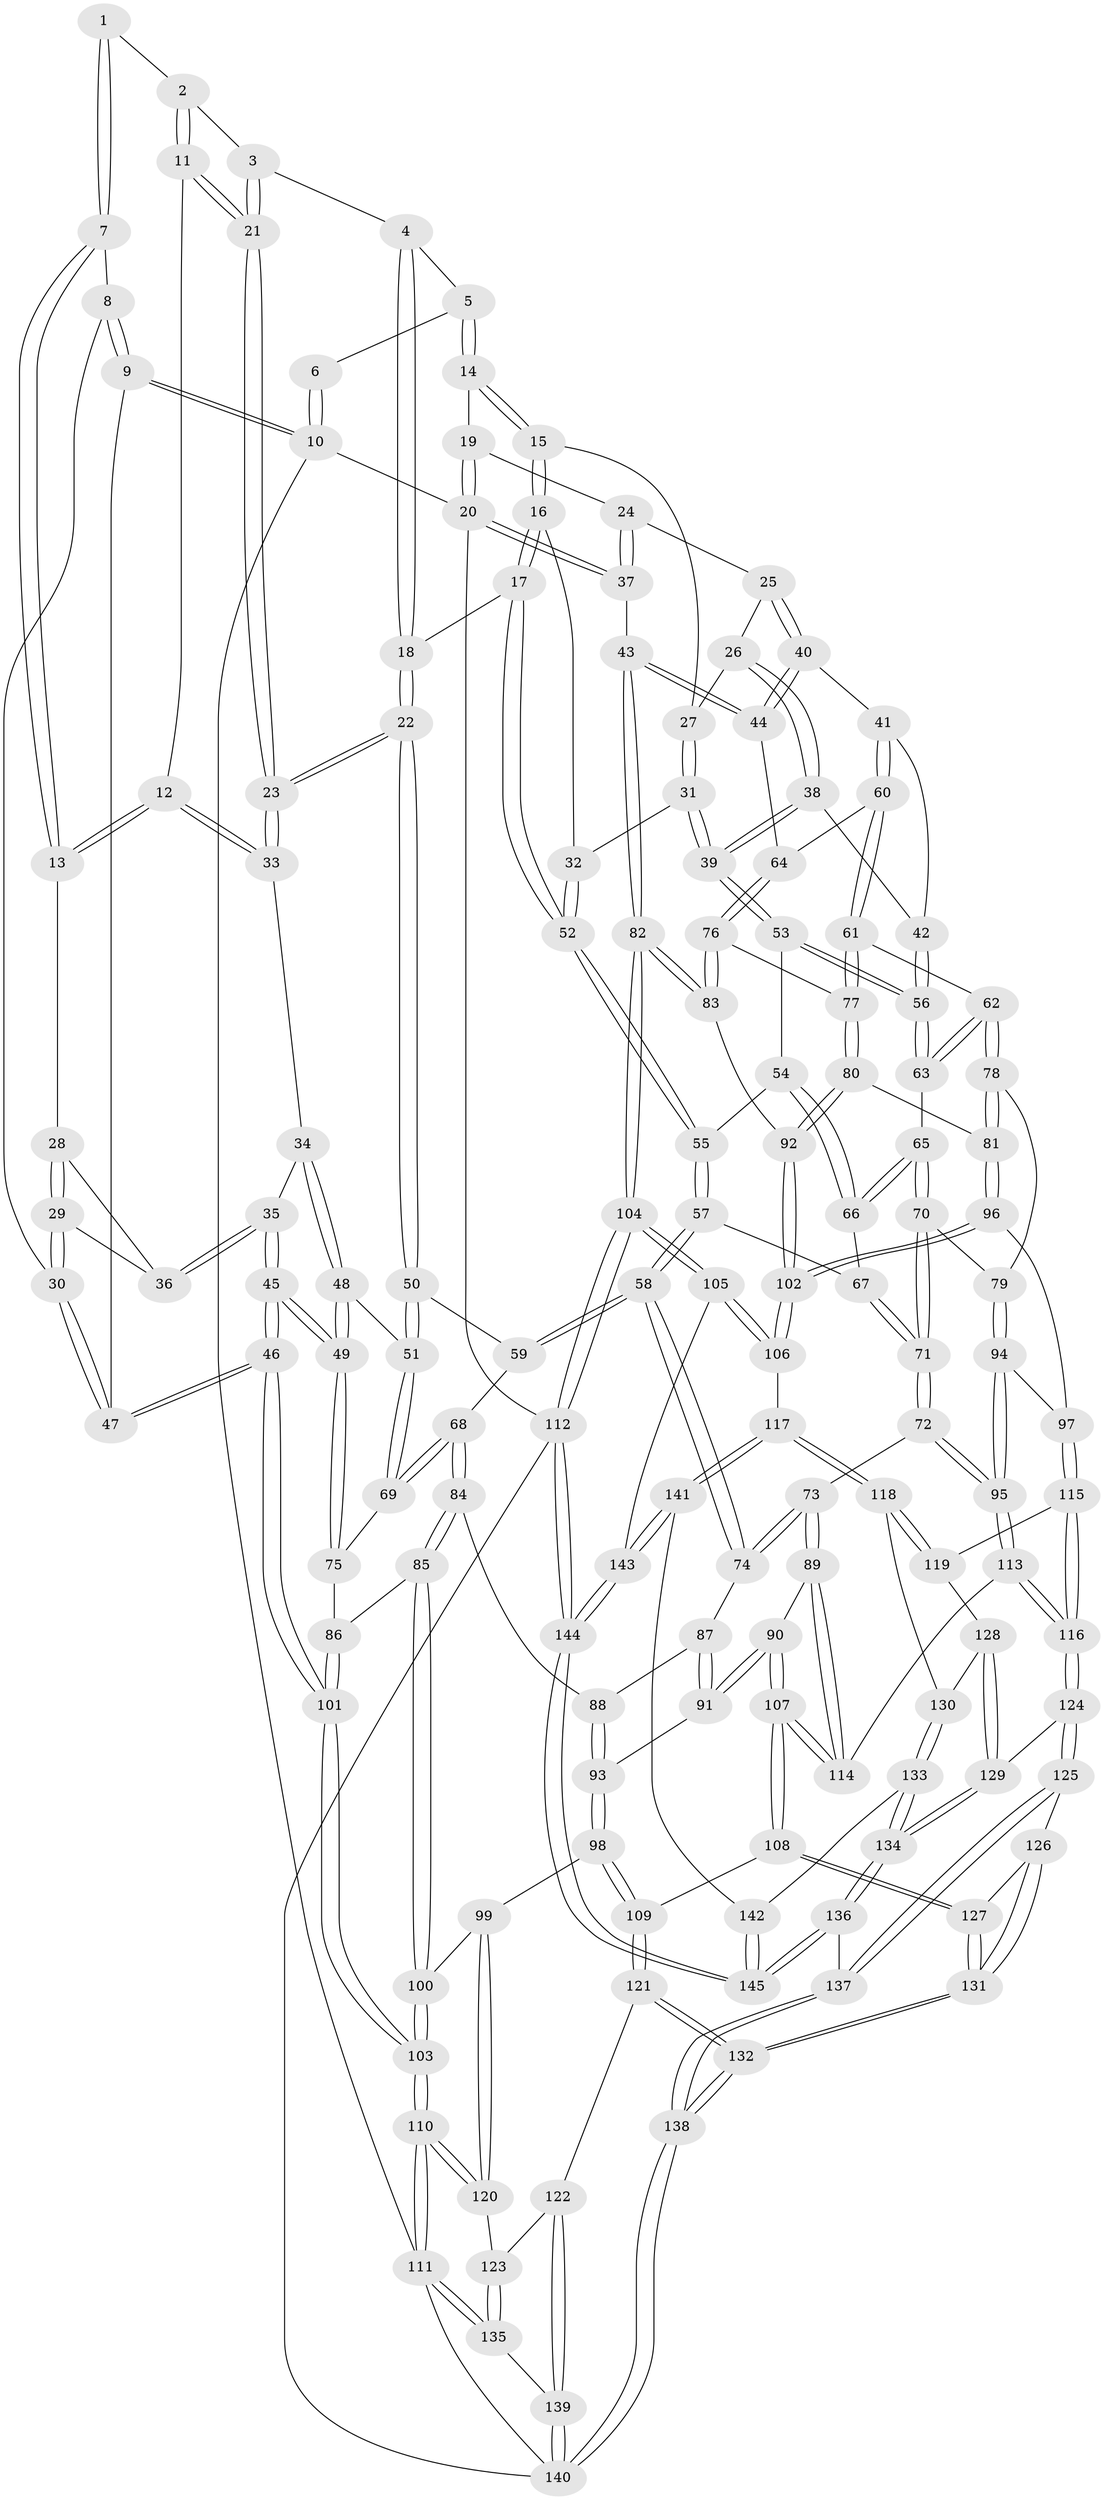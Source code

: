 // coarse degree distribution, {3: 0.6078431372549019, 4: 0.3627450980392157, 2: 0.029411764705882353}
// Generated by graph-tools (version 1.1) at 2025/38/03/04/25 23:38:22]
// undirected, 145 vertices, 359 edges
graph export_dot {
  node [color=gray90,style=filled];
  1 [pos="+0.09774417683725471+0"];
  2 [pos="+0.1781859472398198+0"];
  3 [pos="+0.3118980883489955+0.06165245392908866"];
  4 [pos="+0.4147602325209863+0"];
  5 [pos="+0.535361177314855+0"];
  6 [pos="+0.06232860300822106+0"];
  7 [pos="+0.073064214484169+0.11573745139176891"];
  8 [pos="+0.05375147487746424+0.11883235798482769"];
  9 [pos="+0+0"];
  10 [pos="+0+0"];
  11 [pos="+0.1940209519827828+0.09206691655859761"];
  12 [pos="+0.11546911654098234+0.14043292889783557"];
  13 [pos="+0.08780476095611758+0.13027358819867846"];
  14 [pos="+0.5845813123336862+0"];
  15 [pos="+0.6036098547200424+0"];
  16 [pos="+0.4762338218198912+0.1384596006735735"];
  17 [pos="+0.3831913197608969+0.21976800672300434"];
  18 [pos="+0.35683462744736955+0.2151448060598985"];
  19 [pos="+0.856690896310178+0"];
  20 [pos="+1+0"];
  21 [pos="+0.2969174983543258+0.1887208036177499"];
  22 [pos="+0.31483596142004394+0.2152850666165383"];
  23 [pos="+0.30045259834866783+0.19734544161666334"];
  24 [pos="+0.8968832495370558+0.1101417834513052"];
  25 [pos="+0.8617188251181005+0.12869610173781584"];
  26 [pos="+0.8071626417206538+0.11942132030367154"];
  27 [pos="+0.6327899321822966+0"];
  28 [pos="+0.07050955455936522+0.16555409024467557"];
  29 [pos="+0.013267586846301326+0.21480722468279242"];
  30 [pos="+0+0.24029534059309773"];
  31 [pos="+0.6296301983791941+0.22538350126961906"];
  32 [pos="+0.5729655238907186+0.2238480445551757"];
  33 [pos="+0.1371073276765914+0.1946279981693153"];
  34 [pos="+0.11920828974002473+0.2308108821762007"];
  35 [pos="+0.10243866866272927+0.2288745227093647"];
  36 [pos="+0.0773067258028011+0.2153761690724106"];
  37 [pos="+1+0.08209488735815139"];
  38 [pos="+0.7458577256461283+0.2213519136153963"];
  39 [pos="+0.6525332594014639+0.25970571179362695"];
  40 [pos="+0.8872503000576288+0.2791116640077474"];
  41 [pos="+0.8793130391110081+0.28243812774920063"];
  42 [pos="+0.8056033301286412+0.28178519383375933"];
  43 [pos="+1+0.35213924685104653"];
  44 [pos="+1+0.3397765063992729"];
  45 [pos="+0+0.3961101087417322"];
  46 [pos="+0+0.39787712883837373"];
  47 [pos="+0+0.3227515292137712"];
  48 [pos="+0.1414152594580026+0.3035539217761777"];
  49 [pos="+0+0.3876812206647975"];
  50 [pos="+0.30250994869311437+0.2354692928617231"];
  51 [pos="+0.22043498155507965+0.3349811595741521"];
  52 [pos="+0.445620506043839+0.28645933745166696"];
  53 [pos="+0.6523260853829177+0.26671998153845966"];
  54 [pos="+0.6317551775859481+0.2927594437899141"];
  55 [pos="+0.44912000019219617+0.2951370511536746"];
  56 [pos="+0.7371848359036318+0.3542145596714307"];
  57 [pos="+0.4605001704726593+0.34595397075585727"];
  58 [pos="+0.4189454927714133+0.41988158090675454"];
  59 [pos="+0.35528656651396895+0.38030862484152145"];
  60 [pos="+0.8194648707543154+0.37840305617783787"];
  61 [pos="+0.7642961889127976+0.40012959534367787"];
  62 [pos="+0.7490290097849316+0.39590094372115814"];
  63 [pos="+0.7476777475321806+0.3945392300824885"];
  64 [pos="+0.8963821358893498+0.4156803438305496"];
  65 [pos="+0.6410695360577258+0.41946641999654305"];
  66 [pos="+0.6061877029794781+0.34299656059792416"];
  67 [pos="+0.5319231168186493+0.37220972156654136"];
  68 [pos="+0.22438651117466726+0.39485639252060106"];
  69 [pos="+0.22304608047122115+0.38993285478626605"];
  70 [pos="+0.6232234412876411+0.45616049646193674"];
  71 [pos="+0.5680608682898024+0.4883731969422923"];
  72 [pos="+0.5478441922475854+0.5240562321270231"];
  73 [pos="+0.5080491990789376+0.5187769596809378"];
  74 [pos="+0.41795008858084065+0.4256718173850531"];
  75 [pos="+0.05008667374428246+0.40365224608095035"];
  76 [pos="+0.8706458827616329+0.46963798121690004"];
  77 [pos="+0.7889665319052125+0.4313372968523452"];
  78 [pos="+0.7166856254642477+0.49433302165826326"];
  79 [pos="+0.6993270896616625+0.5021243333062412"];
  80 [pos="+0.7910117847120194+0.5173575378046439"];
  81 [pos="+0.7701914474151769+0.5268288431152351"];
  82 [pos="+1+0.4666064408652701"];
  83 [pos="+0.8767897057325036+0.5098821398307817"];
  84 [pos="+0.22987949594758614+0.4520045388335354"];
  85 [pos="+0.2149127010324459+0.47388323855792686"];
  86 [pos="+0.20006545228075465+0.47381584962323275"];
  87 [pos="+0.40499362670682304+0.43568204787459264"];
  88 [pos="+0.27731048748676546+0.46373295481211985"];
  89 [pos="+0.4270525391925937+0.5749642986162762"];
  90 [pos="+0.41147114973133264+0.5816071980764586"];
  91 [pos="+0.3764012134211878+0.5489588746993929"];
  92 [pos="+0.8677684074930704+0.527673621034105"];
  93 [pos="+0.3478571803629206+0.5457994442116156"];
  94 [pos="+0.6630864871363445+0.5883191897899959"];
  95 [pos="+0.5903915846079255+0.6027288739226984"];
  96 [pos="+0.7578139910328819+0.5866321373852564"];
  97 [pos="+0.7161546819924591+0.6093935731969227"];
  98 [pos="+0.2452414266374792+0.6394513072406297"];
  99 [pos="+0.24502922306274497+0.6393956852930545"];
  100 [pos="+0.20640252921651187+0.5489643039646516"];
  101 [pos="+0+0.5195274747048332"];
  102 [pos="+0.8820428133281661+0.6315101947688165"];
  103 [pos="+0+0.6502005408384336"];
  104 [pos="+1+0.7508222688091247"];
  105 [pos="+1+0.7452916822728709"];
  106 [pos="+0.9230911725558657+0.7031917003030012"];
  107 [pos="+0.38886685316042774+0.683150204718102"];
  108 [pos="+0.37790393163689756+0.6950564940140346"];
  109 [pos="+0.3132512800589476+0.6835013359469052"];
  110 [pos="+0+0.6660135254063553"];
  111 [pos="+0+0.750780162367789"];
  112 [pos="+1+1"];
  113 [pos="+0.5716860892446699+0.6636623987592938"];
  114 [pos="+0.5379264011813789+0.6629902905274045"];
  115 [pos="+0.7403545824205153+0.6926641033122269"];
  116 [pos="+0.5843047404289885+0.7075636012303603"];
  117 [pos="+0.8195736457013438+0.748444656830703"];
  118 [pos="+0.8182047961482687+0.7479206089679622"];
  119 [pos="+0.7643277125589341+0.7147719527437507"];
  120 [pos="+0.1589130678772977+0.7064967203588219"];
  121 [pos="+0.26907795782606586+0.7830299399702765"];
  122 [pos="+0.203096895483998+0.7973749656207039"];
  123 [pos="+0.17205879049156506+0.7424379571059921"];
  124 [pos="+0.582429327888689+0.739501933778263"];
  125 [pos="+0.5595167166860162+0.7624468902597248"];
  126 [pos="+0.5537582892715188+0.7631064371696211"];
  127 [pos="+0.3985571413606799+0.7571503926575711"];
  128 [pos="+0.6614591589429435+0.7608019402537538"];
  129 [pos="+0.5859608947287329+0.7422544342922979"];
  130 [pos="+0.6933069437349985+0.785871739314103"];
  131 [pos="+0.38161338310130677+0.8803490688142013"];
  132 [pos="+0.37820382360280014+0.8942854711620126"];
  133 [pos="+0.6798549246050719+0.8714929130311451"];
  134 [pos="+0.6723489232046089+0.87575873840801"];
  135 [pos="+0.06684386581386005+0.8848110935177665"];
  136 [pos="+0.5276190090357807+1"];
  137 [pos="+0.48994381517133384+1"];
  138 [pos="+0.3825229525442201+1"];
  139 [pos="+0.18135291796231648+0.950934821412476"];
  140 [pos="+0.3224492317296157+1"];
  141 [pos="+0.7884969224412354+0.8418520160565842"];
  142 [pos="+0.783246873334926+0.8467587541831407"];
  143 [pos="+0.8704989577447891+0.9078038216309118"];
  144 [pos="+0.8471559176031865+1"];
  145 [pos="+0.7665718820295774+1"];
  1 -- 2;
  1 -- 7;
  1 -- 7;
  2 -- 3;
  2 -- 11;
  2 -- 11;
  3 -- 4;
  3 -- 21;
  3 -- 21;
  4 -- 5;
  4 -- 18;
  4 -- 18;
  5 -- 6;
  5 -- 14;
  5 -- 14;
  6 -- 10;
  6 -- 10;
  7 -- 8;
  7 -- 13;
  7 -- 13;
  8 -- 9;
  8 -- 9;
  8 -- 30;
  9 -- 10;
  9 -- 10;
  9 -- 47;
  10 -- 20;
  10 -- 111;
  11 -- 12;
  11 -- 21;
  11 -- 21;
  12 -- 13;
  12 -- 13;
  12 -- 33;
  12 -- 33;
  13 -- 28;
  14 -- 15;
  14 -- 15;
  14 -- 19;
  15 -- 16;
  15 -- 16;
  15 -- 27;
  16 -- 17;
  16 -- 17;
  16 -- 32;
  17 -- 18;
  17 -- 52;
  17 -- 52;
  18 -- 22;
  18 -- 22;
  19 -- 20;
  19 -- 20;
  19 -- 24;
  20 -- 37;
  20 -- 37;
  20 -- 112;
  21 -- 23;
  21 -- 23;
  22 -- 23;
  22 -- 23;
  22 -- 50;
  22 -- 50;
  23 -- 33;
  23 -- 33;
  24 -- 25;
  24 -- 37;
  24 -- 37;
  25 -- 26;
  25 -- 40;
  25 -- 40;
  26 -- 27;
  26 -- 38;
  26 -- 38;
  27 -- 31;
  27 -- 31;
  28 -- 29;
  28 -- 29;
  28 -- 36;
  29 -- 30;
  29 -- 30;
  29 -- 36;
  30 -- 47;
  30 -- 47;
  31 -- 32;
  31 -- 39;
  31 -- 39;
  32 -- 52;
  32 -- 52;
  33 -- 34;
  34 -- 35;
  34 -- 48;
  34 -- 48;
  35 -- 36;
  35 -- 36;
  35 -- 45;
  35 -- 45;
  37 -- 43;
  38 -- 39;
  38 -- 39;
  38 -- 42;
  39 -- 53;
  39 -- 53;
  40 -- 41;
  40 -- 44;
  40 -- 44;
  41 -- 42;
  41 -- 60;
  41 -- 60;
  42 -- 56;
  42 -- 56;
  43 -- 44;
  43 -- 44;
  43 -- 82;
  43 -- 82;
  44 -- 64;
  45 -- 46;
  45 -- 46;
  45 -- 49;
  45 -- 49;
  46 -- 47;
  46 -- 47;
  46 -- 101;
  46 -- 101;
  48 -- 49;
  48 -- 49;
  48 -- 51;
  49 -- 75;
  49 -- 75;
  50 -- 51;
  50 -- 51;
  50 -- 59;
  51 -- 69;
  51 -- 69;
  52 -- 55;
  52 -- 55;
  53 -- 54;
  53 -- 56;
  53 -- 56;
  54 -- 55;
  54 -- 66;
  54 -- 66;
  55 -- 57;
  55 -- 57;
  56 -- 63;
  56 -- 63;
  57 -- 58;
  57 -- 58;
  57 -- 67;
  58 -- 59;
  58 -- 59;
  58 -- 74;
  58 -- 74;
  59 -- 68;
  60 -- 61;
  60 -- 61;
  60 -- 64;
  61 -- 62;
  61 -- 77;
  61 -- 77;
  62 -- 63;
  62 -- 63;
  62 -- 78;
  62 -- 78;
  63 -- 65;
  64 -- 76;
  64 -- 76;
  65 -- 66;
  65 -- 66;
  65 -- 70;
  65 -- 70;
  66 -- 67;
  67 -- 71;
  67 -- 71;
  68 -- 69;
  68 -- 69;
  68 -- 84;
  68 -- 84;
  69 -- 75;
  70 -- 71;
  70 -- 71;
  70 -- 79;
  71 -- 72;
  71 -- 72;
  72 -- 73;
  72 -- 95;
  72 -- 95;
  73 -- 74;
  73 -- 74;
  73 -- 89;
  73 -- 89;
  74 -- 87;
  75 -- 86;
  76 -- 77;
  76 -- 83;
  76 -- 83;
  77 -- 80;
  77 -- 80;
  78 -- 79;
  78 -- 81;
  78 -- 81;
  79 -- 94;
  79 -- 94;
  80 -- 81;
  80 -- 92;
  80 -- 92;
  81 -- 96;
  81 -- 96;
  82 -- 83;
  82 -- 83;
  82 -- 104;
  82 -- 104;
  83 -- 92;
  84 -- 85;
  84 -- 85;
  84 -- 88;
  85 -- 86;
  85 -- 100;
  85 -- 100;
  86 -- 101;
  86 -- 101;
  87 -- 88;
  87 -- 91;
  87 -- 91;
  88 -- 93;
  88 -- 93;
  89 -- 90;
  89 -- 114;
  89 -- 114;
  90 -- 91;
  90 -- 91;
  90 -- 107;
  90 -- 107;
  91 -- 93;
  92 -- 102;
  92 -- 102;
  93 -- 98;
  93 -- 98;
  94 -- 95;
  94 -- 95;
  94 -- 97;
  95 -- 113;
  95 -- 113;
  96 -- 97;
  96 -- 102;
  96 -- 102;
  97 -- 115;
  97 -- 115;
  98 -- 99;
  98 -- 109;
  98 -- 109;
  99 -- 100;
  99 -- 120;
  99 -- 120;
  100 -- 103;
  100 -- 103;
  101 -- 103;
  101 -- 103;
  102 -- 106;
  102 -- 106;
  103 -- 110;
  103 -- 110;
  104 -- 105;
  104 -- 105;
  104 -- 112;
  104 -- 112;
  105 -- 106;
  105 -- 106;
  105 -- 143;
  106 -- 117;
  107 -- 108;
  107 -- 108;
  107 -- 114;
  107 -- 114;
  108 -- 109;
  108 -- 127;
  108 -- 127;
  109 -- 121;
  109 -- 121;
  110 -- 111;
  110 -- 111;
  110 -- 120;
  110 -- 120;
  111 -- 135;
  111 -- 135;
  111 -- 140;
  112 -- 144;
  112 -- 144;
  112 -- 140;
  113 -- 114;
  113 -- 116;
  113 -- 116;
  115 -- 116;
  115 -- 116;
  115 -- 119;
  116 -- 124;
  116 -- 124;
  117 -- 118;
  117 -- 118;
  117 -- 141;
  117 -- 141;
  118 -- 119;
  118 -- 119;
  118 -- 130;
  119 -- 128;
  120 -- 123;
  121 -- 122;
  121 -- 132;
  121 -- 132;
  122 -- 123;
  122 -- 139;
  122 -- 139;
  123 -- 135;
  123 -- 135;
  124 -- 125;
  124 -- 125;
  124 -- 129;
  125 -- 126;
  125 -- 137;
  125 -- 137;
  126 -- 127;
  126 -- 131;
  126 -- 131;
  127 -- 131;
  127 -- 131;
  128 -- 129;
  128 -- 129;
  128 -- 130;
  129 -- 134;
  129 -- 134;
  130 -- 133;
  130 -- 133;
  131 -- 132;
  131 -- 132;
  132 -- 138;
  132 -- 138;
  133 -- 134;
  133 -- 134;
  133 -- 142;
  134 -- 136;
  134 -- 136;
  135 -- 139;
  136 -- 137;
  136 -- 145;
  136 -- 145;
  137 -- 138;
  137 -- 138;
  138 -- 140;
  138 -- 140;
  139 -- 140;
  139 -- 140;
  141 -- 142;
  141 -- 143;
  141 -- 143;
  142 -- 145;
  142 -- 145;
  143 -- 144;
  143 -- 144;
  144 -- 145;
  144 -- 145;
}
